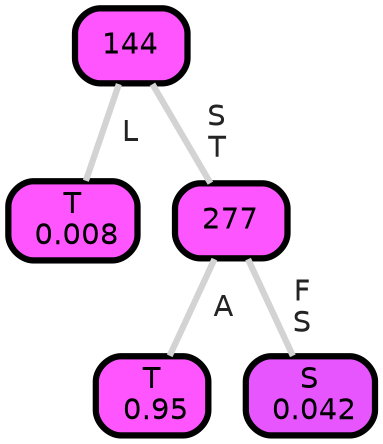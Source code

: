 graph Tree {
node [shape=box, style="filled, rounded",color="black",penwidth="3",fontcolor="black",                 fontname=helvetica] ;
graph [ranksep="0 equally", splines=straight,                 bgcolor=transparent, dpi=200] ;
edge [fontname=helvetica, fontweight=bold,fontcolor=grey14,color=lightgray] ;
0 [label="T
 0.008", fillcolor="#ff55ff"] ;
1 [label="144", fillcolor="#fe55ff"] ;
2 [label="T
 0.95", fillcolor="#ff55ff"] ;
3 [label="277", fillcolor="#fd55ff"] ;
4 [label="S
 0.042", fillcolor="#e755ff"] ;
1 -- 0 [label=" L",penwidth=3] ;
1 -- 3 [label=" S\n T",penwidth=3] ;
3 -- 2 [label=" A",penwidth=3] ;
3 -- 4 [label=" F\n S",penwidth=3] ;
{rank = same;}}
